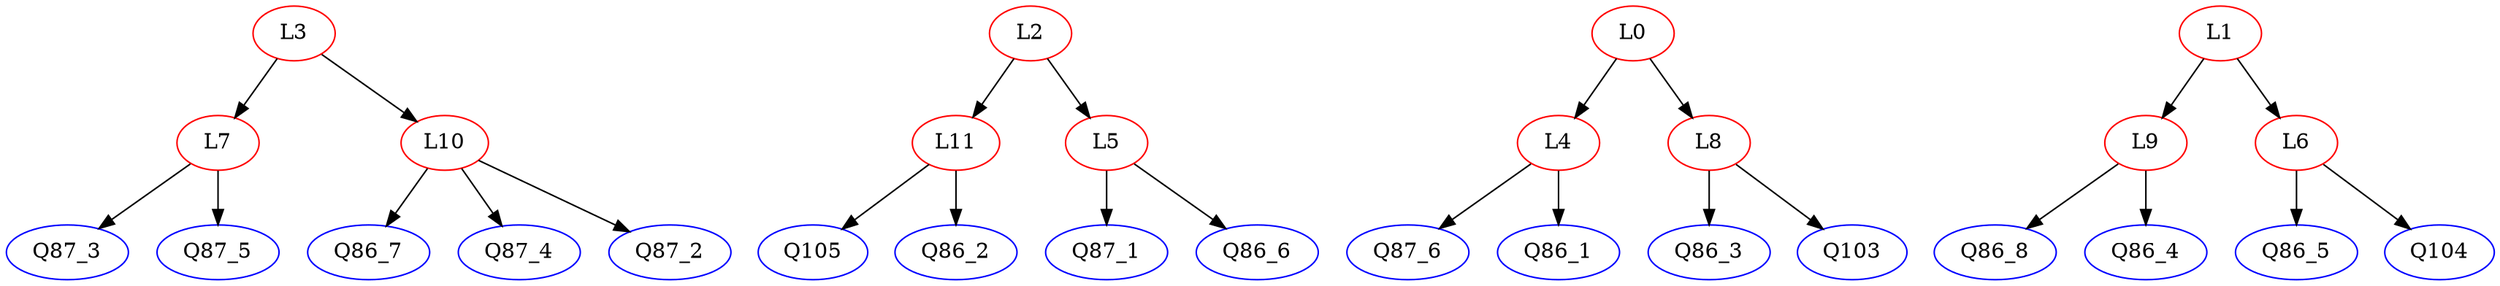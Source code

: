 digraph {
L7 [color = red]; Q87_1 [color = blue]; L10 [color = red]; Q86_3 [color = blue]; Q86_8 [color = blue]; L11 [color = red]; L3 [color = red]; Q105 [color = blue]; L9 [color = red]; Q86_5 [color = blue]; L4 [color = red]; Q87_6 [color = blue]; L2 [color = red]; L8 [color = red]; L6 [color = red]; Q86_7 [color = blue]; L5 [color = red]; L1 [color = red]; Q87_3 [color = blue]; Q104 [color = blue]; Q86_1 [color = blue]; Q86_4 [color = blue]; Q103 [color = blue]; Q86_6 [color = blue]; Q86_2 [color = blue]; Q87_4 [color = blue]; Q87_5 [color = blue]; L0 [color = red]; Q87_2 [color = blue]; 
subgraph Undirected {
edge [dir=none, color=black]
}

subgraph Directed {
edge [color=black]
L10 -> Q87_2
L2 -> L11
L0 -> L4
L5 -> Q87_1
L2 -> L5
L11 -> Q105
L10 -> Q87_4
L7 -> Q87_5
L0 -> L8
L8 -> Q86_3
L3 -> L10
L1 -> L9
L11 -> Q86_2
L9 -> Q86_8
L8 -> Q103
L4 -> Q87_6
L6 -> Q104
L3 -> L7
L6 -> Q86_5
L10 -> Q86_7
L4 -> Q86_1
L7 -> Q87_3
L5 -> Q86_6
L9 -> Q86_4
L1 -> L6
}

}

